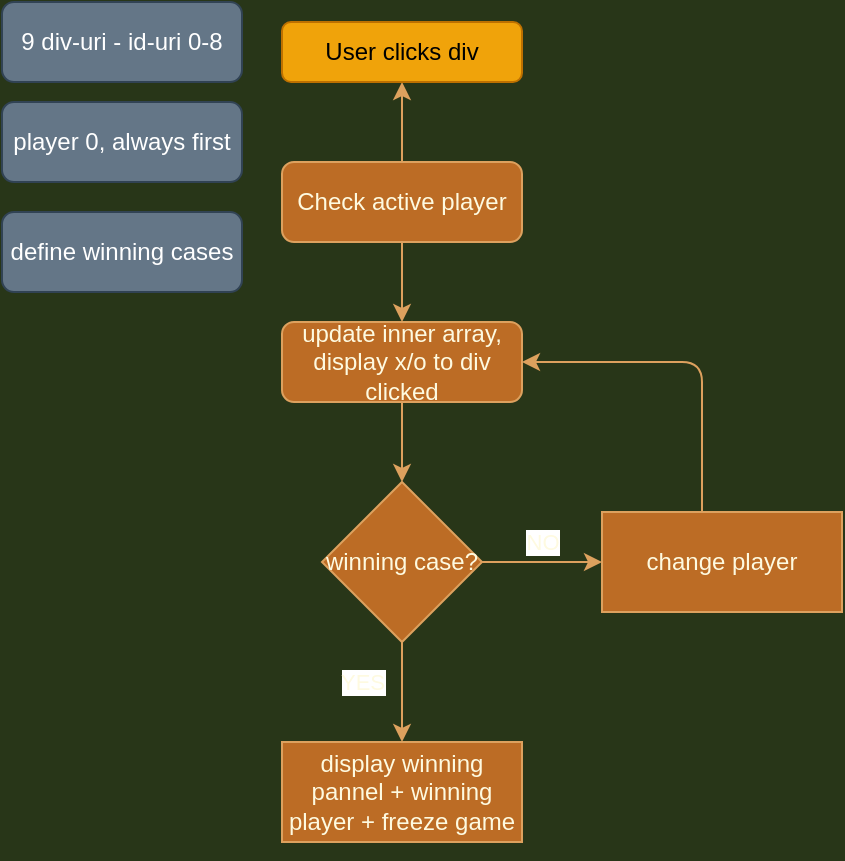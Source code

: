 <mxfile version="17.3.0" type="device"><diagram id="C5RBs43oDa-KdzZeNtuy" name="Page-1"><mxGraphModel dx="1186" dy="765" grid="1" gridSize="10" guides="1" tooltips="1" connect="1" arrows="1" fold="1" page="1" pageScale="1" pageWidth="827" pageHeight="1169" background="#283618" math="0" shadow="0"><root><mxCell id="WIyWlLk6GJQsqaUBKTNV-0"/><mxCell id="WIyWlLk6GJQsqaUBKTNV-1" parent="WIyWlLk6GJQsqaUBKTNV-0"/><mxCell id="WIyWlLk6GJQsqaUBKTNV-3" value="9 div-uri - id-uri 0-8" style="rounded=1;whiteSpace=wrap;html=1;fontSize=12;glass=0;strokeWidth=1;shadow=0;fillColor=#647687;strokeColor=#314354;fontColor=#ffffff;" parent="WIyWlLk6GJQsqaUBKTNV-1" vertex="1"><mxGeometry x="90" y="30" width="120" height="40" as="geometry"/></mxCell><mxCell id="KphfIfiUWeiih8oNJqbT-5" value="" style="edgeStyle=orthogonalEdgeStyle;curved=0;rounded=1;sketch=0;orthogonalLoop=1;jettySize=auto;html=1;fontColor=#FEFAE0;strokeColor=#DDA15E;fillColor=#BC6C25;" parent="WIyWlLk6GJQsqaUBKTNV-1" source="WIyWlLk6GJQsqaUBKTNV-7" edge="1"><mxGeometry relative="1" as="geometry"><mxPoint x="290" y="190" as="targetPoint"/></mxGeometry></mxCell><mxCell id="KphfIfiUWeiih8oNJqbT-12" value="" style="edgeStyle=orthogonalEdgeStyle;curved=0;rounded=1;sketch=0;orthogonalLoop=1;jettySize=auto;html=1;fontColor=#FEFAE0;strokeColor=#DDA15E;fillColor=#BC6C25;" parent="WIyWlLk6GJQsqaUBKTNV-1" source="WIyWlLk6GJQsqaUBKTNV-7" target="KphfIfiUWeiih8oNJqbT-11" edge="1"><mxGeometry relative="1" as="geometry"/></mxCell><mxCell id="WIyWlLk6GJQsqaUBKTNV-7" value="Check active player" style="rounded=1;whiteSpace=wrap;html=1;fontSize=12;glass=0;strokeWidth=1;shadow=0;fillColor=#BC6C25;strokeColor=#DDA15E;fontColor=#FEFAE0;" parent="WIyWlLk6GJQsqaUBKTNV-1" vertex="1"><mxGeometry x="230" y="110" width="120" height="40" as="geometry"/></mxCell><mxCell id="KphfIfiUWeiih8oNJqbT-13" value="" style="edgeStyle=orthogonalEdgeStyle;curved=0;rounded=1;sketch=0;orthogonalLoop=1;jettySize=auto;html=1;fontColor=#FEFAE0;strokeColor=#DDA15E;fillColor=#BC6C25;" parent="WIyWlLk6GJQsqaUBKTNV-1" source="WIyWlLk6GJQsqaUBKTNV-12" target="KphfIfiUWeiih8oNJqbT-10" edge="1"><mxGeometry relative="1" as="geometry"/></mxCell><mxCell id="WIyWlLk6GJQsqaUBKTNV-12" value="update inner array, display x/o to div clicked" style="rounded=1;whiteSpace=wrap;html=1;fontSize=12;glass=0;strokeWidth=1;shadow=0;fillColor=#BC6C25;strokeColor=#DDA15E;fontColor=#FEFAE0;" parent="WIyWlLk6GJQsqaUBKTNV-1" vertex="1"><mxGeometry x="230" y="190" width="120" height="40" as="geometry"/></mxCell><mxCell id="KphfIfiUWeiih8oNJqbT-3" value="player 0, always first" style="rounded=1;whiteSpace=wrap;html=1;fontSize=12;glass=0;strokeWidth=1;shadow=0;fillColor=#647687;strokeColor=#314354;fontColor=#ffffff;" parent="WIyWlLk6GJQsqaUBKTNV-1" vertex="1"><mxGeometry x="90" y="80" width="120" height="40" as="geometry"/></mxCell><mxCell id="KphfIfiUWeiih8oNJqbT-9" value="define winning cases" style="rounded=1;whiteSpace=wrap;html=1;fontSize=12;glass=0;strokeWidth=1;shadow=0;fillColor=#647687;strokeColor=#314354;fontColor=#ffffff;" parent="WIyWlLk6GJQsqaUBKTNV-1" vertex="1"><mxGeometry x="90" y="135" width="120" height="40" as="geometry"/></mxCell><mxCell id="KphfIfiUWeiih8oNJqbT-15" value="YES" style="edgeStyle=orthogonalEdgeStyle;curved=0;rounded=1;sketch=0;orthogonalLoop=1;jettySize=auto;html=1;fontColor=#FEFAE0;strokeColor=#DDA15E;fillColor=#BC6C25;" parent="WIyWlLk6GJQsqaUBKTNV-1" source="KphfIfiUWeiih8oNJqbT-10" target="KphfIfiUWeiih8oNJqbT-14" edge="1"><mxGeometry x="-0.2" y="-20" relative="1" as="geometry"><mxPoint as="offset"/></mxGeometry></mxCell><mxCell id="KphfIfiUWeiih8oNJqbT-18" value="" style="edgeStyle=orthogonalEdgeStyle;curved=0;rounded=1;sketch=0;orthogonalLoop=1;jettySize=auto;html=1;fontColor=#FEFAE0;strokeColor=#DDA15E;fillColor=#BC6C25;" parent="WIyWlLk6GJQsqaUBKTNV-1" source="KphfIfiUWeiih8oNJqbT-10" edge="1"><mxGeometry relative="1" as="geometry"><mxPoint x="390" y="310" as="targetPoint"/></mxGeometry></mxCell><mxCell id="KphfIfiUWeiih8oNJqbT-20" value="&lt;div&gt;NO&lt;/div&gt;" style="edgeLabel;html=1;align=center;verticalAlign=middle;resizable=0;points=[];fontColor=#FEFAE0;" parent="KphfIfiUWeiih8oNJqbT-18" vertex="1" connectable="0"><mxGeometry x="-0.367" y="-4" relative="1" as="geometry"><mxPoint x="11" y="-14" as="offset"/></mxGeometry></mxCell><mxCell id="KphfIfiUWeiih8oNJqbT-10" value="winning case?" style="rhombus;whiteSpace=wrap;html=1;rounded=0;sketch=0;fontColor=#FEFAE0;strokeColor=#DDA15E;fillColor=#BC6C25;" parent="WIyWlLk6GJQsqaUBKTNV-1" vertex="1"><mxGeometry x="250" y="270" width="80" height="80" as="geometry"/></mxCell><mxCell id="KphfIfiUWeiih8oNJqbT-11" value="User clicks div" style="whiteSpace=wrap;html=1;fillColor=#f0a30a;strokeColor=#BD7000;fontColor=#000000;rounded=1;glass=0;strokeWidth=1;shadow=0;" parent="WIyWlLk6GJQsqaUBKTNV-1" vertex="1"><mxGeometry x="230" y="40" width="120" height="30" as="geometry"/></mxCell><mxCell id="KphfIfiUWeiih8oNJqbT-14" value="display winning pannel + winning player + freeze game" style="whiteSpace=wrap;html=1;fillColor=#BC6C25;strokeColor=#DDA15E;fontColor=#FEFAE0;rounded=0;sketch=0;" parent="WIyWlLk6GJQsqaUBKTNV-1" vertex="1"><mxGeometry x="230" y="400" width="120" height="50" as="geometry"/></mxCell><mxCell id="KphfIfiUWeiih8oNJqbT-16" style="edgeStyle=orthogonalEdgeStyle;curved=0;rounded=1;sketch=0;orthogonalLoop=1;jettySize=auto;html=1;exitX=0.5;exitY=1;exitDx=0;exitDy=0;fontColor=#FEFAE0;strokeColor=#DDA15E;fillColor=#BC6C25;" parent="WIyWlLk6GJQsqaUBKTNV-1" source="KphfIfiUWeiih8oNJqbT-14" target="KphfIfiUWeiih8oNJqbT-14" edge="1"><mxGeometry relative="1" as="geometry"/></mxCell><mxCell id="KphfIfiUWeiih8oNJqbT-21" style="edgeStyle=orthogonalEdgeStyle;curved=0;rounded=1;sketch=0;orthogonalLoop=1;jettySize=auto;html=1;entryX=1;entryY=0.5;entryDx=0;entryDy=0;fontColor=#FEFAE0;strokeColor=#DDA15E;fillColor=#BC6C25;" parent="WIyWlLk6GJQsqaUBKTNV-1" source="KphfIfiUWeiih8oNJqbT-19" target="WIyWlLk6GJQsqaUBKTNV-12" edge="1"><mxGeometry relative="1" as="geometry"><Array as="points"><mxPoint x="440" y="210"/></Array></mxGeometry></mxCell><mxCell id="KphfIfiUWeiih8oNJqbT-19" value="change player" style="whiteSpace=wrap;html=1;fillColor=#BC6C25;strokeColor=#DDA15E;fontColor=#FEFAE0;rounded=0;sketch=0;" parent="WIyWlLk6GJQsqaUBKTNV-1" vertex="1"><mxGeometry x="390" y="285" width="120" height="50" as="geometry"/></mxCell></root></mxGraphModel></diagram></mxfile>